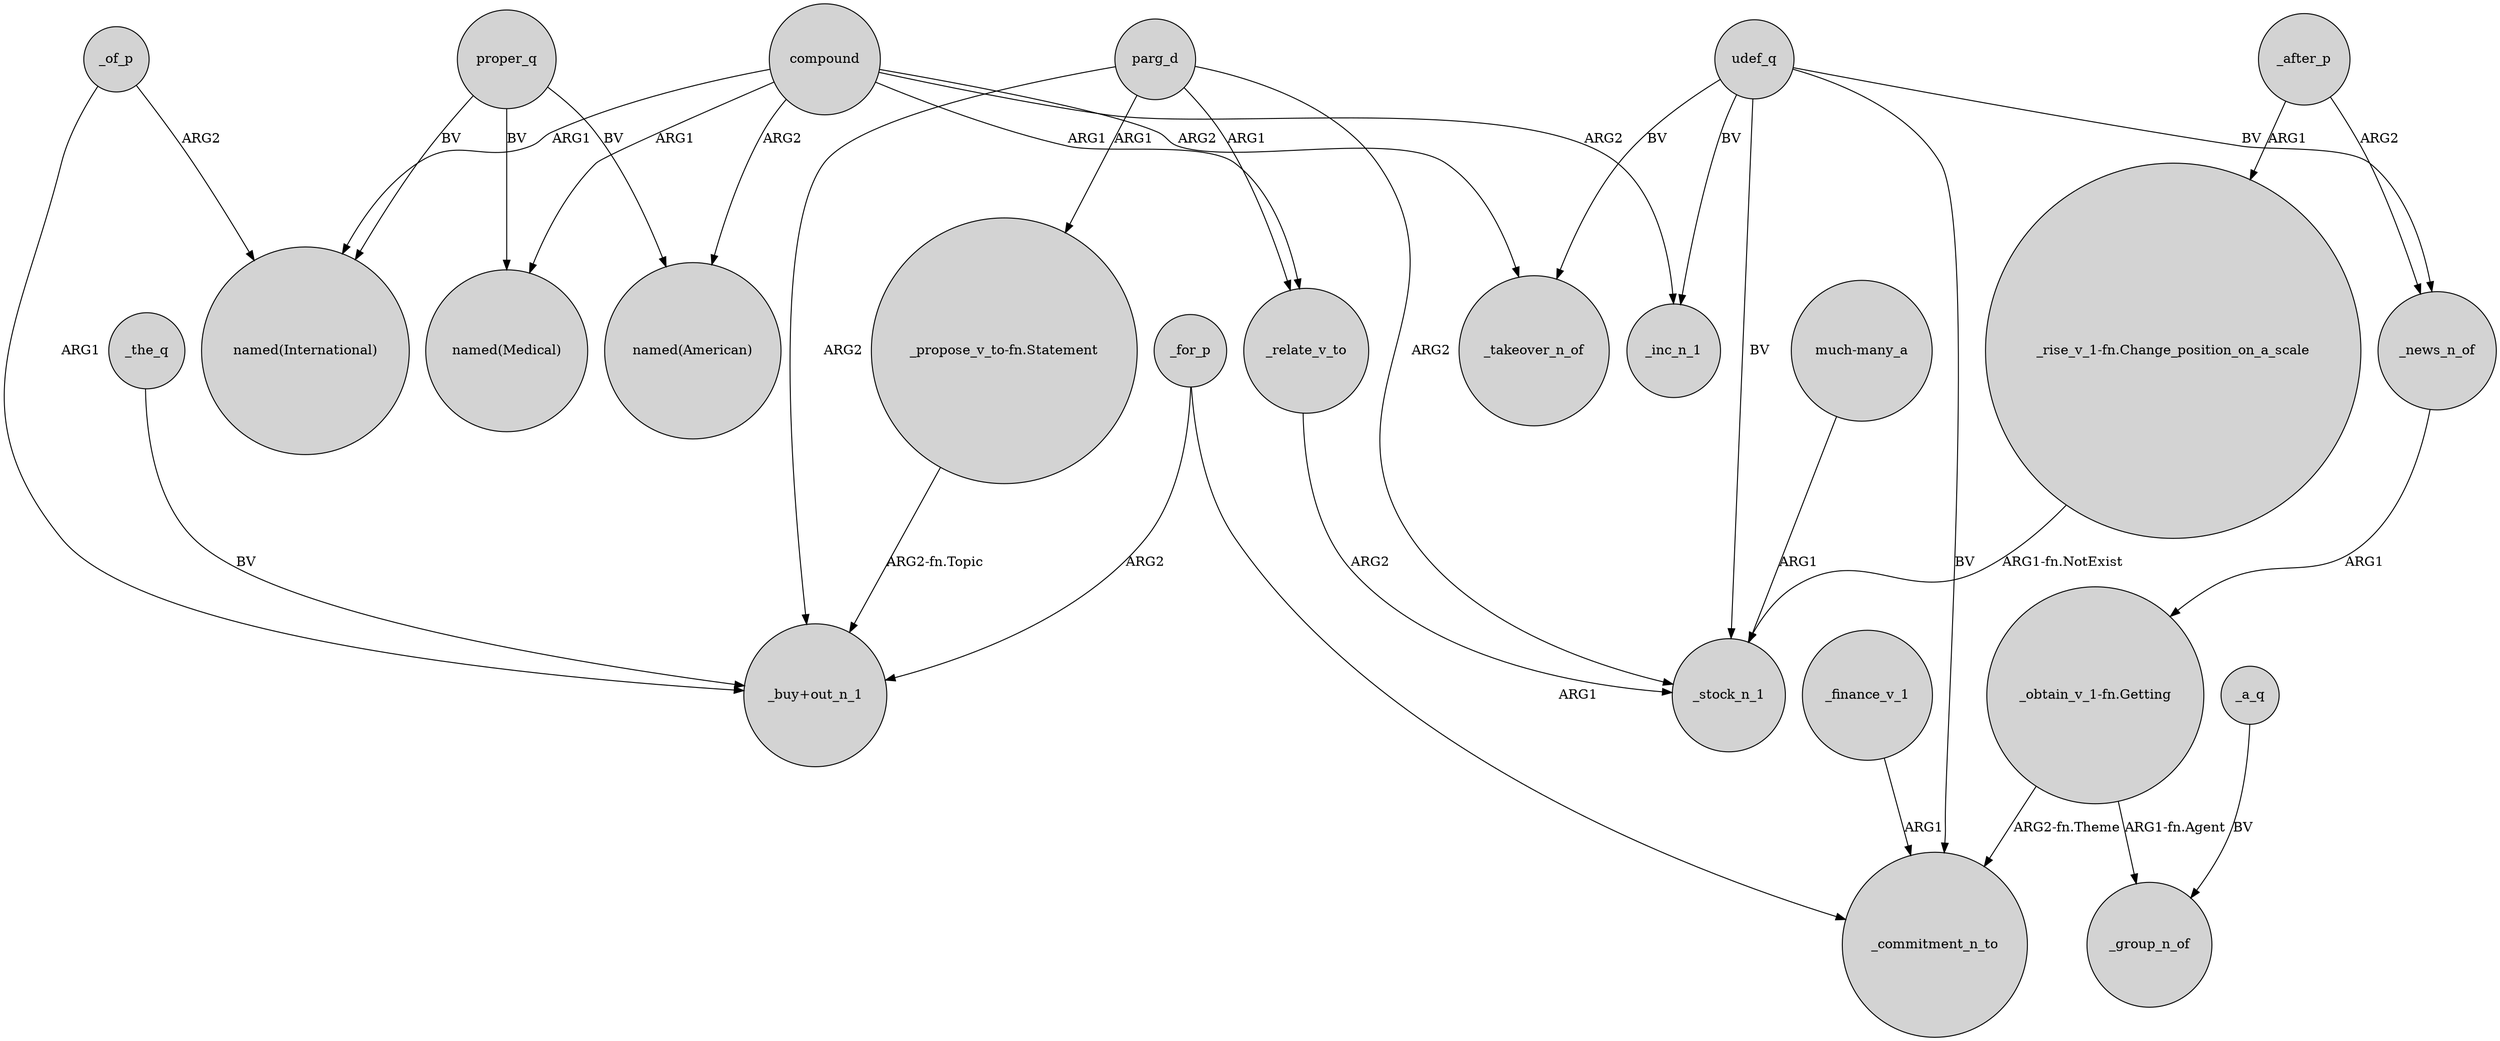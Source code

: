 digraph {
	node [shape=circle style=filled]
	compound -> "named(International)" [label=ARG1]
	"much-many_a" -> _stock_n_1 [label=ARG1]
	compound -> "named(Medical)" [label=ARG1]
	udef_q -> _inc_n_1 [label=BV]
	udef_q -> _takeover_n_of [label=BV]
	udef_q -> _commitment_n_to [label=BV]
	_finance_v_1 -> _commitment_n_to [label=ARG1]
	_for_p -> "_buy+out_n_1" [label=ARG2]
	parg_d -> _relate_v_to [label=ARG1]
	proper_q -> "named(American)" [label=BV]
	"_rise_v_1-fn.Change_position_on_a_scale" -> _stock_n_1 [label="ARG1-fn.NotExist"]
	_after_p -> "_rise_v_1-fn.Change_position_on_a_scale" [label=ARG1]
	parg_d -> _stock_n_1 [label=ARG2]
	parg_d -> "_propose_v_to-fn.Statement" [label=ARG1]
	parg_d -> "_buy+out_n_1" [label=ARG2]
	_for_p -> _commitment_n_to [label=ARG1]
	compound -> "named(American)" [label=ARG2]
	_the_q -> "_buy+out_n_1" [label=BV]
	udef_q -> _stock_n_1 [label=BV]
	proper_q -> "named(Medical)" [label=BV]
	_relate_v_to -> _stock_n_1 [label=ARG2]
	compound -> _relate_v_to [label=ARG1]
	udef_q -> _news_n_of [label=BV]
	_a_q -> _group_n_of [label=BV]
	_of_p -> "named(International)" [label=ARG2]
	_after_p -> _news_n_of [label=ARG2]
	proper_q -> "named(International)" [label=BV]
	_news_n_of -> "_obtain_v_1-fn.Getting" [label=ARG1]
	compound -> _takeover_n_of [label=ARG2]
	"_obtain_v_1-fn.Getting" -> _group_n_of [label="ARG1-fn.Agent"]
	compound -> _inc_n_1 [label=ARG2]
	_of_p -> "_buy+out_n_1" [label=ARG1]
	"_propose_v_to-fn.Statement" -> "_buy+out_n_1" [label="ARG2-fn.Topic"]
	"_obtain_v_1-fn.Getting" -> _commitment_n_to [label="ARG2-fn.Theme"]
}
